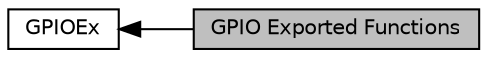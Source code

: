 digraph "GPIO Exported Functions"
{
  edge [fontname="Helvetica",fontsize="10",labelfontname="Helvetica",labelfontsize="10"];
  node [fontname="Helvetica",fontsize="10",shape=record];
  rankdir=LR;
  Node0 [label="GPIO Exported Functions",height=0.2,width=0.4,color="black", fillcolor="grey75", style="filled", fontcolor="black"];
  Node1 [label="GPIOEx",height=0.2,width=0.4,color="black", fillcolor="white", style="filled",URL="$group___g_p_i_o_ex.html"];
  Node1->Node0 [shape=plaintext, dir="back", style="solid"];
}
